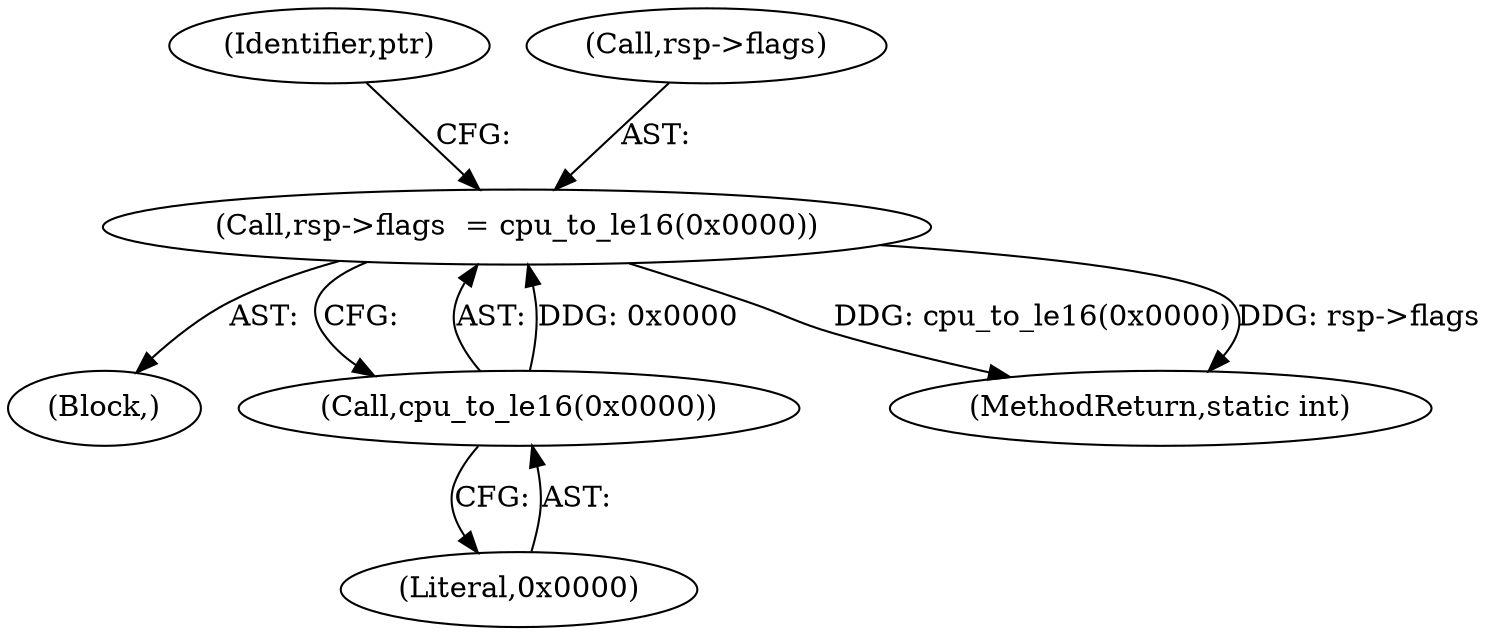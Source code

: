 digraph "0_linux_f2fcfcd670257236ebf2088bbdf26f6a8ef459fe_3@pointer" {
"1000299" [label="(Call,rsp->flags  = cpu_to_le16(0x0000))"];
"1000303" [label="(Call,cpu_to_le16(0x0000))"];
"1000304" [label="(Literal,0x0000)"];
"1000307" [label="(Identifier,ptr)"];
"1000104" [label="(Block,)"];
"1000303" [label="(Call,cpu_to_le16(0x0000))"];
"1000299" [label="(Call,rsp->flags  = cpu_to_le16(0x0000))"];
"1000309" [label="(MethodReturn,static int)"];
"1000300" [label="(Call,rsp->flags)"];
"1000299" -> "1000104"  [label="AST: "];
"1000299" -> "1000303"  [label="CFG: "];
"1000300" -> "1000299"  [label="AST: "];
"1000303" -> "1000299"  [label="AST: "];
"1000307" -> "1000299"  [label="CFG: "];
"1000299" -> "1000309"  [label="DDG: cpu_to_le16(0x0000)"];
"1000299" -> "1000309"  [label="DDG: rsp->flags"];
"1000303" -> "1000299"  [label="DDG: 0x0000"];
"1000303" -> "1000304"  [label="CFG: "];
"1000304" -> "1000303"  [label="AST: "];
}
